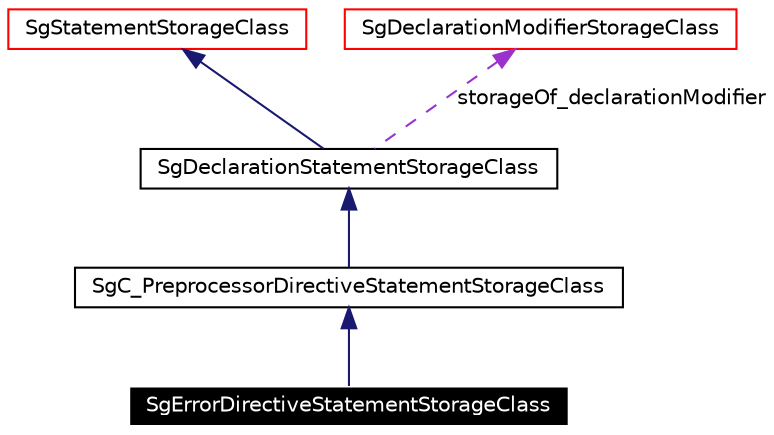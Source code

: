 digraph G
{
  edge [fontname="Helvetica",fontsize=10,labelfontname="Helvetica",labelfontsize=10];
  node [fontname="Helvetica",fontsize=10,shape=record];
  Node1 [label="SgErrorDirectiveStatementStorageClass",height=0.2,width=0.4,color="white", fillcolor="black", style="filled" fontcolor="white"];
  Node2 -> Node1 [dir=back,color="midnightblue",fontsize=10,style="solid",fontname="Helvetica"];
  Node2 [label="SgC_PreprocessorDirectiveStatementStorageClass",height=0.2,width=0.4,color="black",URL="$classSgC__PreprocessorDirectiveStatementStorageClass.html"];
  Node3 -> Node2 [dir=back,color="midnightblue",fontsize=10,style="solid",fontname="Helvetica"];
  Node3 [label="SgDeclarationStatementStorageClass",height=0.2,width=0.4,color="black",URL="$classSgDeclarationStatementStorageClass.html"];
  Node4 -> Node3 [dir=back,color="midnightblue",fontsize=10,style="solid",fontname="Helvetica"];
  Node4 [label="SgStatementStorageClass",height=0.2,width=0.4,color="red",URL="$classSgStatementStorageClass.html"];
  Node5 -> Node3 [dir=back,color="darkorchid3",fontsize=10,style="dashed",label="storageOf_declarationModifier",fontname="Helvetica"];
  Node5 [label="SgDeclarationModifierStorageClass",height=0.2,width=0.4,color="red",URL="$classSgDeclarationModifierStorageClass.html"];
}
